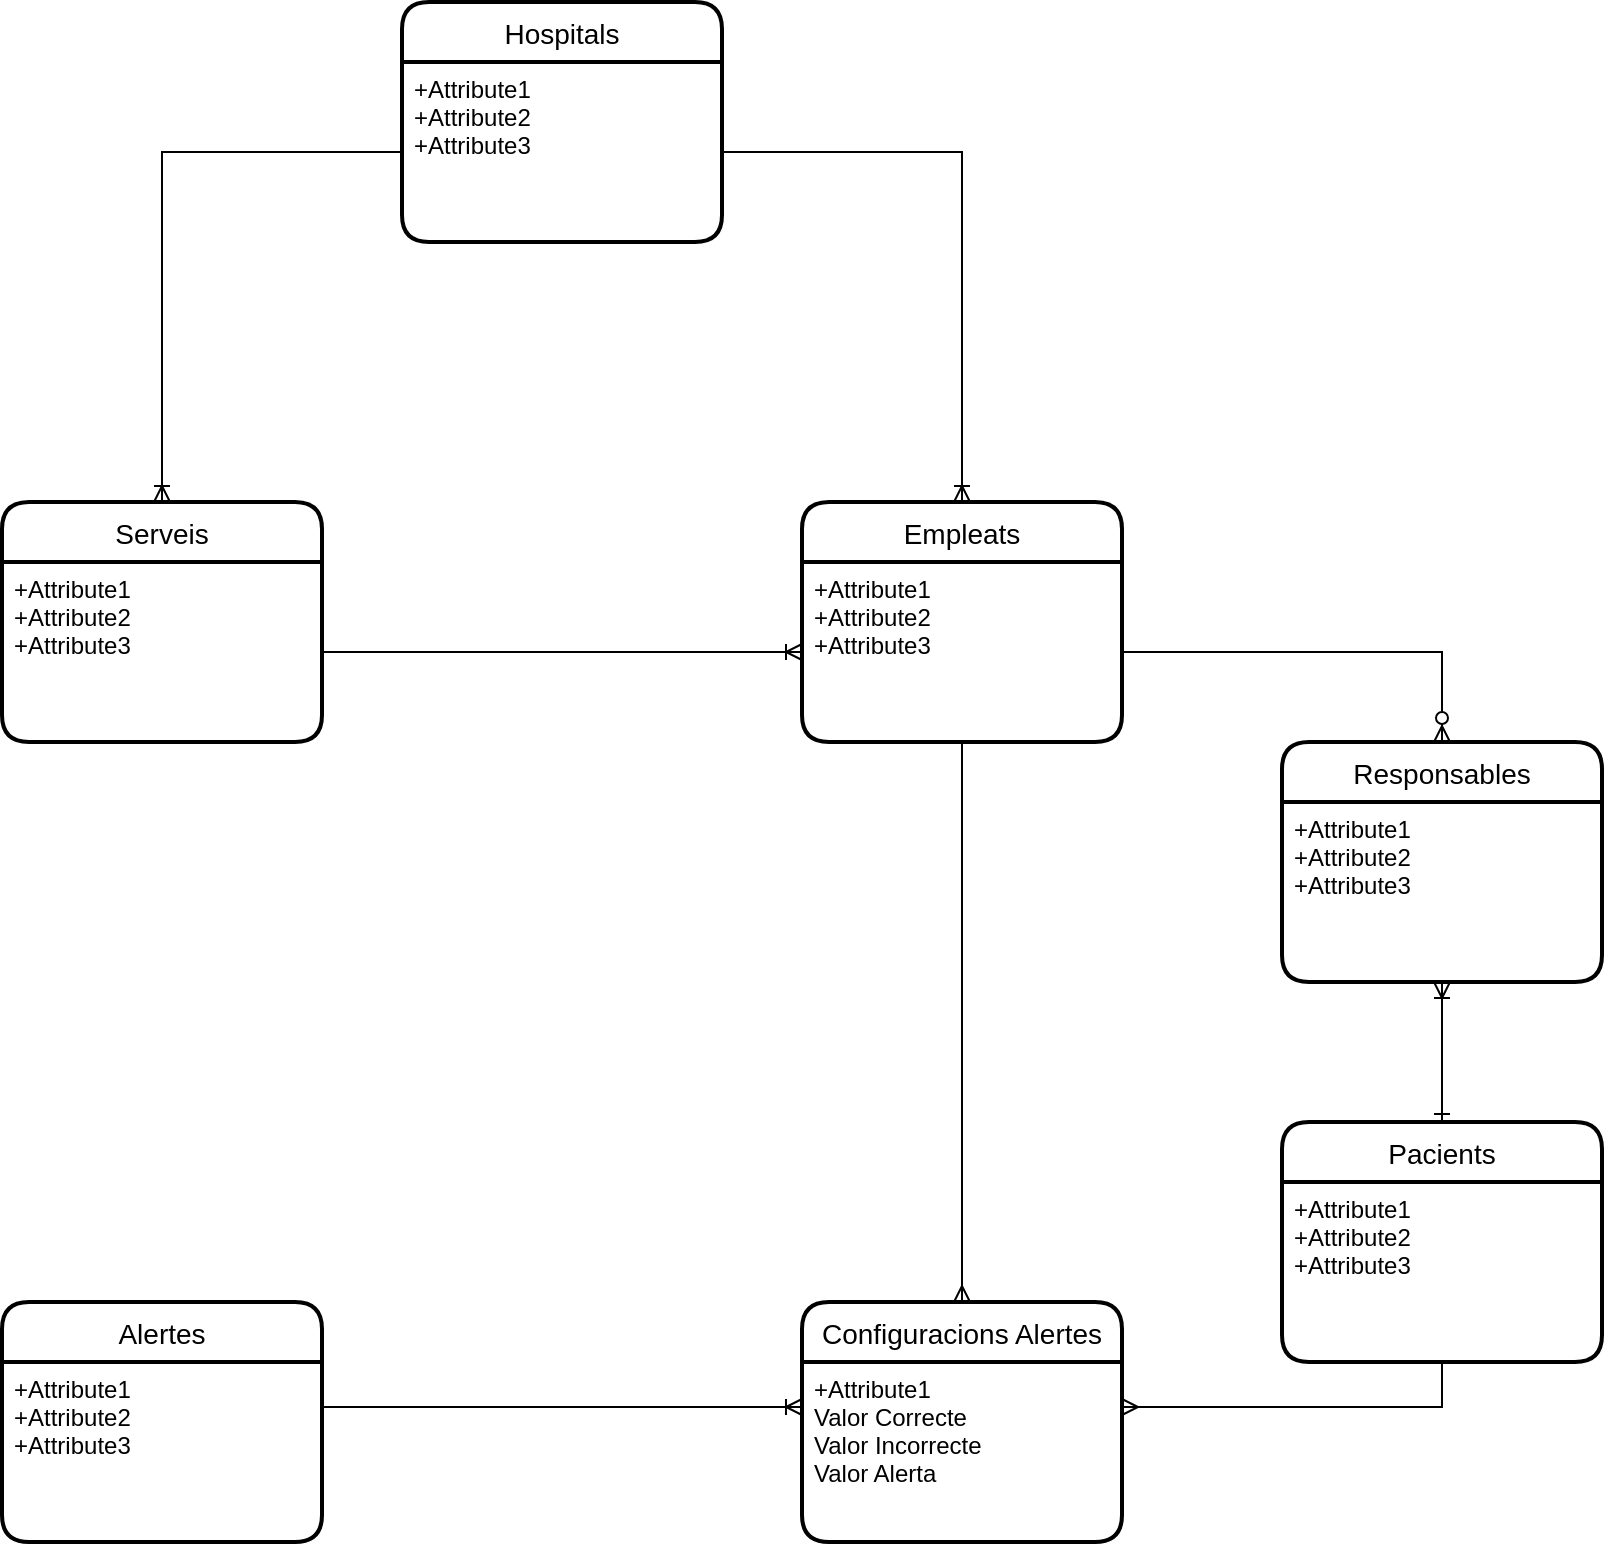 <mxfile version="14.1.8" type="device" pages="5"><diagram id="fZ-d8Vy8Db7M5q7br4om" name="Bases de Dades"><mxGraphModel dx="2062" dy="832" grid="1" gridSize="10" guides="1" tooltips="1" connect="1" arrows="1" fold="1" page="1" pageScale="1" pageWidth="827" pageHeight="1169" math="0" shadow="0"><root><mxCell id="0"/><mxCell id="1" parent="0"/><mxCell id="EeMAaGtfkDYoT__MdfQV-1" value="Hospitals" style="swimlane;childLayout=stackLayout;horizontal=1;startSize=30;horizontalStack=0;rounded=1;fontSize=14;fontStyle=0;strokeWidth=2;resizeParent=0;resizeLast=1;shadow=0;dashed=0;align=center;" parent="1" vertex="1"><mxGeometry x="320" y="70" width="160" height="120" as="geometry"/></mxCell><mxCell id="EeMAaGtfkDYoT__MdfQV-2" value="+Attribute1&#10;+Attribute2&#10;+Attribute3" style="align=left;strokeColor=none;fillColor=none;spacingLeft=4;fontSize=12;verticalAlign=top;resizable=0;rotatable=0;part=1;" parent="EeMAaGtfkDYoT__MdfQV-1" vertex="1"><mxGeometry y="30" width="160" height="90" as="geometry"/></mxCell><mxCell id="9cEg8-zLlCG-EwM2Pzrf-1" value="Empleats" style="swimlane;childLayout=stackLayout;horizontal=1;startSize=30;horizontalStack=0;rounded=1;fontSize=14;fontStyle=0;strokeWidth=2;resizeParent=0;resizeLast=1;shadow=0;dashed=0;align=center;" parent="1" vertex="1"><mxGeometry x="520" y="320" width="160" height="120" as="geometry"/></mxCell><mxCell id="9cEg8-zLlCG-EwM2Pzrf-2" value="+Attribute1&#10;+Attribute2&#10;+Attribute3" style="align=left;strokeColor=none;fillColor=none;spacingLeft=4;fontSize=12;verticalAlign=top;resizable=0;rotatable=0;part=1;" parent="9cEg8-zLlCG-EwM2Pzrf-1" vertex="1"><mxGeometry y="30" width="160" height="90" as="geometry"/></mxCell><mxCell id="9cEg8-zLlCG-EwM2Pzrf-4" value="Serveis" style="swimlane;childLayout=stackLayout;horizontal=1;startSize=30;horizontalStack=0;rounded=1;fontSize=14;fontStyle=0;strokeWidth=2;resizeParent=0;resizeLast=1;shadow=0;dashed=0;align=center;" parent="1" vertex="1"><mxGeometry x="120" y="320" width="160" height="120" as="geometry"/></mxCell><mxCell id="9cEg8-zLlCG-EwM2Pzrf-5" value="+Attribute1&#10;+Attribute2&#10;+Attribute3" style="align=left;strokeColor=none;fillColor=none;spacingLeft=4;fontSize=12;verticalAlign=top;resizable=0;rotatable=0;part=1;" parent="9cEg8-zLlCG-EwM2Pzrf-4" vertex="1"><mxGeometry y="30" width="160" height="90" as="geometry"/></mxCell><mxCell id="9cEg8-zLlCG-EwM2Pzrf-6" style="edgeStyle=orthogonalEdgeStyle;rounded=0;orthogonalLoop=1;jettySize=auto;html=1;endArrow=ERoneToMany;endFill=0;entryX=0.5;entryY=0;entryDx=0;entryDy=0;" parent="1" source="EeMAaGtfkDYoT__MdfQV-2" target="9cEg8-zLlCG-EwM2Pzrf-1" edge="1"><mxGeometry relative="1" as="geometry"><mxPoint x="680" y="270" as="targetPoint"/></mxGeometry></mxCell><mxCell id="9cEg8-zLlCG-EwM2Pzrf-7" style="edgeStyle=orthogonalEdgeStyle;rounded=0;orthogonalLoop=1;jettySize=auto;html=1;exitX=0;exitY=0.5;exitDx=0;exitDy=0;entryX=0.5;entryY=0;entryDx=0;entryDy=0;endArrow=ERoneToMany;endFill=0;" parent="1" source="EeMAaGtfkDYoT__MdfQV-2" target="9cEg8-zLlCG-EwM2Pzrf-4" edge="1"><mxGeometry relative="1" as="geometry"/></mxCell><mxCell id="9cEg8-zLlCG-EwM2Pzrf-8" style="edgeStyle=orthogonalEdgeStyle;rounded=0;orthogonalLoop=1;jettySize=auto;html=1;exitX=1;exitY=0.5;exitDx=0;exitDy=0;entryX=0;entryY=0.5;entryDx=0;entryDy=0;endArrow=ERoneToMany;endFill=0;" parent="1" source="9cEg8-zLlCG-EwM2Pzrf-5" target="9cEg8-zLlCG-EwM2Pzrf-2" edge="1"><mxGeometry relative="1" as="geometry"/></mxCell><mxCell id="9cEg8-zLlCG-EwM2Pzrf-10" value="Alertes" style="swimlane;childLayout=stackLayout;horizontal=1;startSize=30;horizontalStack=0;rounded=1;fontSize=14;fontStyle=0;strokeWidth=2;resizeParent=0;resizeLast=1;shadow=0;dashed=0;align=center;" parent="1" vertex="1"><mxGeometry x="120" y="720" width="160" height="120" as="geometry"/></mxCell><mxCell id="9cEg8-zLlCG-EwM2Pzrf-11" value="+Attribute1&#10;+Attribute2&#10;+Attribute3" style="align=left;strokeColor=none;fillColor=none;spacingLeft=4;fontSize=12;verticalAlign=top;resizable=0;rotatable=0;part=1;" parent="9cEg8-zLlCG-EwM2Pzrf-10" vertex="1"><mxGeometry y="30" width="160" height="90" as="geometry"/></mxCell><mxCell id="9cEg8-zLlCG-EwM2Pzrf-12" value="Pacients" style="swimlane;childLayout=stackLayout;horizontal=1;startSize=30;horizontalStack=0;rounded=1;fontSize=14;fontStyle=0;strokeWidth=2;resizeParent=0;resizeLast=1;shadow=0;dashed=0;align=center;" parent="1" vertex="1"><mxGeometry x="760" y="630" width="160" height="120" as="geometry"/></mxCell><mxCell id="9cEg8-zLlCG-EwM2Pzrf-13" value="+Attribute1&#10;+Attribute2&#10;+Attribute3" style="align=left;strokeColor=none;fillColor=none;spacingLeft=4;fontSize=12;verticalAlign=top;resizable=0;rotatable=0;part=1;" parent="9cEg8-zLlCG-EwM2Pzrf-12" vertex="1"><mxGeometry y="30" width="160" height="90" as="geometry"/></mxCell><mxCell id="9cEg8-zLlCG-EwM2Pzrf-16" value="Configuracions Alertes" style="swimlane;childLayout=stackLayout;horizontal=1;startSize=30;horizontalStack=0;rounded=1;fontSize=14;fontStyle=0;strokeWidth=2;resizeParent=0;resizeLast=1;shadow=0;dashed=0;align=center;" parent="1" vertex="1"><mxGeometry x="520" y="720" width="160" height="120" as="geometry"/></mxCell><mxCell id="9cEg8-zLlCG-EwM2Pzrf-17" value="+Attribute1&#10;Valor Correcte&#10;Valor Incorrecte&#10;Valor Alerta" style="align=left;strokeColor=none;fillColor=none;spacingLeft=4;fontSize=12;verticalAlign=top;resizable=0;rotatable=0;part=1;" parent="9cEg8-zLlCG-EwM2Pzrf-16" vertex="1"><mxGeometry y="30" width="160" height="90" as="geometry"/></mxCell><mxCell id="9cEg8-zLlCG-EwM2Pzrf-18" style="edgeStyle=orthogonalEdgeStyle;rounded=0;orthogonalLoop=1;jettySize=auto;html=1;exitX=0.5;exitY=1;exitDx=0;exitDy=0;entryX=1;entryY=0.25;entryDx=0;entryDy=0;startArrow=none;startFill=0;endArrow=ERmany;endFill=0;" parent="1" source="9cEg8-zLlCG-EwM2Pzrf-13" target="9cEg8-zLlCG-EwM2Pzrf-17" edge="1"><mxGeometry relative="1" as="geometry"><mxPoint x="710" y="772.5" as="sourcePoint"/></mxGeometry></mxCell><mxCell id="9cEg8-zLlCG-EwM2Pzrf-20" style="edgeStyle=orthogonalEdgeStyle;rounded=0;orthogonalLoop=1;jettySize=auto;html=1;exitX=1;exitY=0.25;exitDx=0;exitDy=0;entryX=0;entryY=0.25;entryDx=0;entryDy=0;startArrow=none;startFill=0;endArrow=ERoneToMany;endFill=0;" parent="1" source="9cEg8-zLlCG-EwM2Pzrf-11" target="9cEg8-zLlCG-EwM2Pzrf-17" edge="1"><mxGeometry relative="1" as="geometry"/></mxCell><mxCell id="9cEg8-zLlCG-EwM2Pzrf-21" value="Responsables" style="swimlane;childLayout=stackLayout;horizontal=1;startSize=30;horizontalStack=0;rounded=1;fontSize=14;fontStyle=0;strokeWidth=2;resizeParent=0;resizeLast=1;shadow=0;dashed=0;align=center;" parent="1" vertex="1"><mxGeometry x="760" y="440" width="160" height="120" as="geometry"/></mxCell><mxCell id="9cEg8-zLlCG-EwM2Pzrf-22" value="+Attribute1&#10;+Attribute2&#10;+Attribute3" style="align=left;strokeColor=none;fillColor=none;spacingLeft=4;fontSize=12;verticalAlign=top;resizable=0;rotatable=0;part=1;" parent="9cEg8-zLlCG-EwM2Pzrf-21" vertex="1"><mxGeometry y="30" width="160" height="90" as="geometry"/></mxCell><mxCell id="9cEg8-zLlCG-EwM2Pzrf-27" style="edgeStyle=orthogonalEdgeStyle;rounded=0;orthogonalLoop=1;jettySize=auto;html=1;exitX=1;exitY=0.5;exitDx=0;exitDy=0;startArrow=none;startFill=0;endArrow=ERzeroToMany;endFill=1;entryX=0.5;entryY=0;entryDx=0;entryDy=0;" parent="1" source="9cEg8-zLlCG-EwM2Pzrf-2" target="9cEg8-zLlCG-EwM2Pzrf-21" edge="1"><mxGeometry relative="1" as="geometry"/></mxCell><mxCell id="9cEg8-zLlCG-EwM2Pzrf-28" style="edgeStyle=orthogonalEdgeStyle;rounded=0;orthogonalLoop=1;jettySize=auto;html=1;exitX=0.5;exitY=1;exitDx=0;exitDy=0;entryX=0.5;entryY=0;entryDx=0;entryDy=0;startArrow=ERoneToMany;startFill=0;endArrow=ERone;endFill=0;" parent="1" source="9cEg8-zLlCG-EwM2Pzrf-22" target="9cEg8-zLlCG-EwM2Pzrf-12" edge="1"><mxGeometry relative="1" as="geometry"/></mxCell><mxCell id="9cEg8-zLlCG-EwM2Pzrf-32" style="edgeStyle=orthogonalEdgeStyle;rounded=0;orthogonalLoop=1;jettySize=auto;html=1;exitX=0.5;exitY=0;exitDx=0;exitDy=0;startArrow=ERmany;startFill=0;endArrow=none;endFill=0;jumpStyle=none;entryX=0.5;entryY=1;entryDx=0;entryDy=0;" parent="1" source="9cEg8-zLlCG-EwM2Pzrf-16" target="9cEg8-zLlCG-EwM2Pzrf-2" edge="1"><mxGeometry relative="1" as="geometry"><mxPoint x="560" y="720" as="sourcePoint"/><mxPoint x="620" y="670" as="targetPoint"/></mxGeometry></mxCell></root></mxGraphModel></diagram><diagram id="Tfhw7gPsa5DbDwTIiJKY" name="UML - App"><mxGraphModel dx="2062" dy="832" grid="1" gridSize="10" guides="1" tooltips="1" connect="1" arrows="1" fold="1" page="1" pageScale="1" pageWidth="827" pageHeight="1169" math="0" shadow="0"><root><mxCell id="X7WN6wP_SaLIoeDd5Xid-0"/><mxCell id="X7WN6wP_SaLIoeDd5Xid-1" parent="X7WN6wP_SaLIoeDd5Xid-0"/><mxCell id="i0A_rRq0gZWJlrk3o_RH-0" value="&lt;p style=&quot;margin: 0px ; margin-top: 4px ; text-align: center&quot;&gt;&lt;b&gt;LoginScene&lt;/b&gt;&lt;/p&gt;&lt;hr size=&quot;1&quot;&gt;&lt;p style=&quot;margin: 0px ; margin-left: 4px&quot;&gt;+ field: Type&lt;/p&gt;&lt;hr size=&quot;1&quot;&gt;&lt;p style=&quot;margin: 0px ; margin-left: 4px&quot;&gt;+ method(): Type&lt;/p&gt;" style="verticalAlign=top;align=left;overflow=fill;fontSize=12;fontFamily=Helvetica;html=1;" parent="X7WN6wP_SaLIoeDd5Xid-1" vertex="1"><mxGeometry x="280" y="190" width="160" height="90" as="geometry"/></mxCell><mxCell id="i0A_rRq0gZWJlrk3o_RH-1" value="&lt;p style=&quot;margin: 0px ; margin-top: 4px ; text-align: center&quot;&gt;&lt;b&gt;ContactScene&lt;/b&gt;&lt;/p&gt;&lt;hr size=&quot;1&quot;&gt;&lt;p style=&quot;margin: 0px ; margin-left: 4px&quot;&gt;+ field: Type&lt;/p&gt;&lt;hr size=&quot;1&quot;&gt;&lt;p style=&quot;margin: 0px ; margin-left: 4px&quot;&gt;+ method(): Type&lt;/p&gt;" style="verticalAlign=top;align=left;overflow=fill;fontSize=12;fontFamily=Helvetica;html=1;" parent="X7WN6wP_SaLIoeDd5Xid-1" vertex="1"><mxGeometry x="520" y="360" width="160" height="90" as="geometry"/></mxCell><mxCell id="i0A_rRq0gZWJlrk3o_RH-2" value="&lt;p style=&quot;margin: 0px ; margin-top: 4px ; text-align: center&quot;&gt;&lt;b&gt;ListScene&lt;/b&gt;&lt;/p&gt;&lt;hr size=&quot;1&quot;&gt;&lt;p style=&quot;margin: 0px ; margin-left: 4px&quot;&gt;+ field: Type&lt;/p&gt;&lt;hr size=&quot;1&quot;&gt;&lt;p style=&quot;margin: 0px ; margin-left: 4px&quot;&gt;+ method(): Type&lt;/p&gt;" style="verticalAlign=top;align=left;overflow=fill;fontSize=12;fontFamily=Helvetica;html=1;" parent="X7WN6wP_SaLIoeDd5Xid-1" vertex="1"><mxGeometry x="520" y="190" width="160" height="90" as="geometry"/></mxCell><mxCell id="i0A_rRq0gZWJlrk3o_RH-3" value="&lt;p style=&quot;margin: 0px ; margin-top: 4px ; text-align: center&quot;&gt;&lt;b&gt;UserScene&lt;/b&gt;&lt;/p&gt;&lt;hr size=&quot;1&quot;&gt;&lt;p style=&quot;margin: 0px ; margin-left: 4px&quot;&gt;+ field: Type&lt;/p&gt;&lt;hr size=&quot;1&quot;&gt;&lt;p style=&quot;margin: 0px ; margin-left: 4px&quot;&gt;+ method(): Type&lt;/p&gt;" style="verticalAlign=top;align=left;overflow=fill;fontSize=12;fontFamily=Helvetica;html=1;" parent="X7WN6wP_SaLIoeDd5Xid-1" vertex="1"><mxGeometry x="280" y="360" width="160" height="90" as="geometry"/></mxCell><mxCell id="i0A_rRq0gZWJlrk3o_RH-4" value="&lt;p style=&quot;margin: 0px ; margin-top: 4px ; text-align: center&quot;&gt;&lt;b&gt;NotificationManager&lt;/b&gt;&lt;/p&gt;&lt;hr size=&quot;1&quot;&gt;&lt;p style=&quot;margin: 0px ; margin-left: 4px&quot;&gt;+ field: Type&lt;/p&gt;&lt;hr size=&quot;1&quot;&gt;&lt;p style=&quot;margin: 0px ; margin-left: 4px&quot;&gt;+ method(): Type&lt;/p&gt;" style="verticalAlign=top;align=left;overflow=fill;fontSize=12;fontFamily=Helvetica;html=1;" parent="X7WN6wP_SaLIoeDd5Xid-1" vertex="1"><mxGeometry x="80" y="40" width="160" height="90" as="geometry"/></mxCell></root></mxGraphModel></diagram><diagram id="_lNrkHb3xhl2Kb60H31J" name="UML - Servidor"><mxGraphModel dx="2062" dy="832" grid="1" gridSize="10" guides="1" tooltips="1" connect="1" arrows="1" fold="1" page="1" pageScale="1" pageWidth="827" pageHeight="1169" math="0" shadow="0"><root><mxCell id="rWiYUBRxxkA9RHrmnY6F-0"/><mxCell id="rWiYUBRxxkA9RHrmnY6F-1" parent="rWiYUBRxxkA9RHrmnY6F-0"/></root></mxGraphModel></diagram><diagram id="g5gDJpzNB3wvLBsG07r2" name="BPMN"><mxGraphModel dx="1422" dy="574" grid="1" gridSize="10" guides="1" tooltips="1" connect="1" arrows="1" fold="1" page="1" pageScale="1" pageWidth="827" pageHeight="1169" math="0" shadow="0"><root><mxCell id="StKnZt9-BqW8cePcPNTo-0"/><mxCell id="StKnZt9-BqW8cePcPNTo-1" parent="StKnZt9-BqW8cePcPNTo-0"/><mxCell id="ay0hJZJcUZ76BzHe2ddH-8" value="" style="group" parent="StKnZt9-BqW8cePcPNTo-1" vertex="1" connectable="0"><mxGeometry x="144" y="10" width="540" height="1120" as="geometry"/></mxCell><mxCell id="nbvXLESTSc1qgavaOzRh-19" value="SISTEMA DE NOTIFICACIONS" style="rounded=1;arcSize=10;dashed=1;strokeColor=#000000;fillColor=none;gradientColor=none;dashPattern=8 3 1 3;strokeWidth=2;verticalAlign=top;fontStyle=1;labelBackgroundColor=#ffffff;" parent="ay0hJZJcUZ76BzHe2ddH-8" vertex="1"><mxGeometry x="66" y="530" width="470" height="450" as="geometry"/></mxCell><mxCell id="ay0hJZJcUZ76BzHe2ddH-1" value="" style="group;strokeColor=#000000;strokeWidth=2;" parent="ay0hJZJcUZ76BzHe2ddH-8" vertex="1" connectable="0"><mxGeometry width="540" height="1120" as="geometry"/></mxCell><mxCell id="8VJO_8gE9XCv-StioUt1-0" value="Automàtic" style="swimlane;html=1;childLayout=stackLayout;resizeParent=1;resizeParentMax=0;startSize=20;" parent="ay0hJZJcUZ76BzHe2ddH-1" vertex="1"><mxGeometry width="540" height="1120" as="geometry"/></mxCell><mxCell id="8VJO_8gE9XCv-StioUt1-1" value="Aplicació" style="swimlane;html=1;startSize=20;strokeWidth=2;" parent="8VJO_8gE9XCv-StioUt1-0" vertex="1"><mxGeometry y="20" width="300" height="1100" as="geometry"><mxRectangle y="20" width="30" height="1040" as="alternateBounds"/></mxGeometry></mxCell><mxCell id="8VJO_8gE9XCv-StioUt1-2" style="edgeStyle=orthogonalEdgeStyle;rounded=0;orthogonalLoop=1;jettySize=auto;html=1;exitX=0.5;exitY=1;exitDx=0;exitDy=0;" parent="8VJO_8gE9XCv-StioUt1-1" source="8VJO_8gE9XCv-StioUt1-3" target="8VJO_8gE9XCv-StioUt1-4" edge="1"><mxGeometry relative="1" as="geometry"/></mxCell><mxCell id="8VJO_8gE9XCv-StioUt1-3" value="" style="shape=mxgraph.bpmn.shape;html=1;verticalLabelPosition=bottom;labelBackgroundColor=#ffffff;verticalAlign=top;align=center;perimeter=ellipsePerimeter;outlineConnect=0;outline=standard;symbol=general;" parent="8VJO_8gE9XCv-StioUt1-1" vertex="1"><mxGeometry x="127.41" y="30" width="50" height="50" as="geometry"/></mxCell><mxCell id="8VJO_8gE9XCv-StioUt1-4" value="L'usuari s'autentifica" style="html=1;whiteSpace=wrap;rounded=1;dropTarget=0;" parent="8VJO_8gE9XCv-StioUt1-1" vertex="1"><mxGeometry x="107.41" y="110" width="90" height="50" as="geometry"/></mxCell><mxCell id="8VJO_8gE9XCv-StioUt1-5" value="" style="html=1;shape=mxgraph.bpmn.user_task;outlineConnect=0;" parent="8VJO_8gE9XCv-StioUt1-4" vertex="1"><mxGeometry width="14" height="14" relative="1" as="geometry"><mxPoint x="7" y="7" as="offset"/></mxGeometry></mxCell><mxCell id="8VJO_8gE9XCv-StioUt1-6" style="edgeStyle=orthogonalEdgeStyle;rounded=0;orthogonalLoop=1;jettySize=auto;html=1;" parent="8VJO_8gE9XCv-StioUt1-1" source="8VJO_8gE9XCv-StioUt1-7" target="8VJO_8gE9XCv-StioUt1-4" edge="1"><mxGeometry relative="1" as="geometry"/></mxCell><mxCell id="8VJO_8gE9XCv-StioUt1-7" value="NO &lt;br&gt;REGISTRAT" style="text;html=1;align=center;verticalAlign=middle;resizable=0;points=[];autosize=1;" parent="8VJO_8gE9XCv-StioUt1-1" vertex="1"><mxGeometry x="112.41" y="230" width="80" height="30" as="geometry"/></mxCell><mxCell id="nbvXLESTSc1qgavaOzRh-7" style="edgeStyle=orthogonalEdgeStyle;rounded=0;orthogonalLoop=1;jettySize=auto;html=1;exitX=0.5;exitY=1;exitDx=0;exitDy=0;entryX=0.5;entryY=0;entryDx=0;entryDy=0;" parent="8VJO_8gE9XCv-StioUt1-1" source="nbvXLESTSc1qgavaOzRh-5" target="nbvXLESTSc1qgavaOzRh-6" edge="1"><mxGeometry relative="1" as="geometry"/></mxCell><mxCell id="nbvXLESTSc1qgavaOzRh-16" style="edgeStyle=orthogonalEdgeStyle;rounded=0;orthogonalLoop=1;jettySize=auto;html=1;exitX=0;exitY=0.5;exitDx=0;exitDy=0;entryX=0;entryY=0.5;entryDx=0;entryDy=0;" parent="8VJO_8gE9XCv-StioUt1-1" source="nbvXLESTSc1qgavaOzRh-9" target="km6MJp79C-WdSHlCzbFr-4" edge="1"><mxGeometry relative="1" as="geometry"/></mxCell><mxCell id="nbvXLESTSc1qgavaOzRh-17" value="&lt;font style=&quot;font-size: 12px&quot;&gt;NO&lt;/font&gt;" style="edgeLabel;html=1;align=center;verticalAlign=middle;resizable=0;points=[];" parent="nbvXLESTSc1qgavaOzRh-16" vertex="1" connectable="0"><mxGeometry x="-0.945" y="-1" relative="1" as="geometry"><mxPoint x="-24.83" y="1" as="offset"/></mxGeometry></mxCell><mxCell id="nbvXLESTSc1qgavaOzRh-8" style="edgeStyle=orthogonalEdgeStyle;rounded=0;orthogonalLoop=1;jettySize=auto;html=1;exitX=0.5;exitY=1;exitDx=0;exitDy=0;entryX=0.5;entryY=0;entryDx=0;entryDy=0;" parent="8VJO_8gE9XCv-StioUt1-1" source="nbvXLESTSc1qgavaOzRh-6" target="nbvXLESTSc1qgavaOzRh-9" edge="1"><mxGeometry relative="1" as="geometry"><mxPoint x="151.077" y="820" as="targetPoint"/></mxGeometry></mxCell><mxCell id="nbvXLESTSc1qgavaOzRh-12" value="&lt;font style=&quot;font-size: 12px&quot;&gt;NECESSITA ENVIAR &lt;br&gt;UNA NOTIFICACIÓ?&lt;/font&gt;" style="edgeLabel;html=1;align=center;verticalAlign=middle;resizable=0;points=[];" parent="nbvXLESTSc1qgavaOzRh-8" vertex="1" connectable="0"><mxGeometry x="0.276" relative="1" as="geometry"><mxPoint y="-10" as="offset"/></mxGeometry></mxCell><mxCell id="nbvXLESTSc1qgavaOzRh-18" style="edgeStyle=orthogonalEdgeStyle;rounded=0;orthogonalLoop=1;jettySize=auto;html=1;exitX=0;exitY=0.5;exitDx=0;exitDy=0;entryX=0;entryY=0.25;entryDx=0;entryDy=0;" parent="8VJO_8gE9XCv-StioUt1-1" source="nbvXLESTSc1qgavaOzRh-15" target="km6MJp79C-WdSHlCzbFr-4" edge="1"><mxGeometry relative="1" as="geometry"><mxPoint x="5" y="870" as="targetPoint"/><Array as="points"><mxPoint x="76" y="920"/><mxPoint x="76" y="535"/></Array></mxGeometry></mxCell><mxCell id="nbvXLESTSc1qgavaOzRh-13" style="edgeStyle=orthogonalEdgeStyle;rounded=0;orthogonalLoop=1;jettySize=auto;html=1;exitX=0.5;exitY=1;exitDx=0;exitDy=0;entryX=0.5;entryY=0;entryDx=0;entryDy=0;" parent="8VJO_8gE9XCv-StioUt1-1" source="nbvXLESTSc1qgavaOzRh-9" target="nbvXLESTSc1qgavaOzRh-15" edge="1"><mxGeometry relative="1" as="geometry"><mxPoint x="137.41" y="920" as="targetPoint"/></mxGeometry></mxCell><mxCell id="nbvXLESTSc1qgavaOzRh-14" value="&lt;font style=&quot;font-size: 12px&quot;&gt;SI&lt;/font&gt;" style="edgeLabel;html=1;align=center;verticalAlign=middle;resizable=0;points=[];" parent="nbvXLESTSc1qgavaOzRh-13" vertex="1" connectable="0"><mxGeometry x="-0.304" relative="1" as="geometry"><mxPoint as="offset"/></mxGeometry></mxCell><mxCell id="nbvXLESTSc1qgavaOzRh-20" value="Demana el llistat d'alertes" style="html=1;whiteSpace=wrap;rounded=1;dropTarget=0;labelBackgroundColor=#ffffff;" parent="8VJO_8gE9XCv-StioUt1-1" vertex="1"><mxGeometry x="103.66" y="310" width="97.5" height="70" as="geometry"/></mxCell><mxCell id="nbvXLESTSc1qgavaOzRh-26" style="edgeStyle=orthogonalEdgeStyle;rounded=0;orthogonalLoop=1;jettySize=auto;html=1;exitX=0;exitY=0.5;exitDx=0;exitDy=0;entryX=1;entryY=0.5;entryDx=0;entryDy=0;" parent="8VJO_8gE9XCv-StioUt1-1" source="nbvXLESTSc1qgavaOzRh-24" target="nbvXLESTSc1qgavaOzRh-25" edge="1"><mxGeometry relative="1" as="geometry"><mxPoint x="207.41" y="435" as="sourcePoint"/></mxGeometry></mxCell><mxCell id="ay0hJZJcUZ76BzHe2ddH-5" value="&lt;font color=&quot;#000000&quot; style=&quot;font-size: 12px&quot;&gt;L'HA &lt;br&gt;REBUT?&lt;/font&gt;" style="edgeLabel;html=1;align=center;verticalAlign=middle;resizable=0;points=[];fontSize=15;fontColor=#FFFFFF;" parent="nbvXLESTSc1qgavaOzRh-26" vertex="1" connectable="0"><mxGeometry x="-0.244" relative="1" as="geometry"><mxPoint as="offset"/></mxGeometry></mxCell><mxCell id="nbvXLESTSc1qgavaOzRh-24" value="" style="shape=mxgraph.bpmn.shape;html=1;verticalLabelPosition=bottom;labelBackgroundColor=#ffffff;verticalAlign=top;align=center;perimeter=ellipsePerimeter;outlineConnect=0;outline=end;symbol=message;" parent="8VJO_8gE9XCv-StioUt1-1" vertex="1"><mxGeometry x="270" y="430" width="30" height="30" as="geometry"/></mxCell><mxCell id="nbvXLESTSc1qgavaOzRh-27" style="edgeStyle=orthogonalEdgeStyle;rounded=0;orthogonalLoop=1;jettySize=auto;html=1;exitX=0.5;exitY=1;exitDx=0;exitDy=0;entryX=0.5;entryY=0;entryDx=0;entryDy=0;" parent="8VJO_8gE9XCv-StioUt1-1" source="nbvXLESTSc1qgavaOzRh-25" target="km6MJp79C-WdSHlCzbFr-4" edge="1"><mxGeometry relative="1" as="geometry"/></mxCell><mxCell id="ay0hJZJcUZ76BzHe2ddH-7" value="&lt;font style=&quot;font-size: 12px&quot; color=&quot;#000000&quot;&gt;SI&lt;/font&gt;" style="edgeLabel;html=1;align=center;verticalAlign=middle;resizable=0;points=[];fontSize=15;fontColor=#FFFFFF;" parent="nbvXLESTSc1qgavaOzRh-27" vertex="1" connectable="0"><mxGeometry x="-0.644" relative="1" as="geometry"><mxPoint y="11.11" as="offset"/></mxGeometry></mxCell><mxCell id="nbvXLESTSc1qgavaOzRh-25" value="" style="shape=mxgraph.bpmn.shape;html=1;verticalLabelPosition=bottom;labelBackgroundColor=#ffffff;verticalAlign=top;align=center;perimeter=rhombusPerimeter;background=gateway;outlineConnect=0;outline=none;symbol=exclusiveGw;" parent="8VJO_8gE9XCv-StioUt1-1" vertex="1"><mxGeometry x="127.41" y="420" width="50" height="50" as="geometry"/></mxCell><mxCell id="nbvXLESTSc1qgavaOzRh-28" style="edgeStyle=orthogonalEdgeStyle;rounded=0;orthogonalLoop=1;jettySize=auto;html=1;exitX=0;exitY=0.5;exitDx=0;exitDy=0;entryX=0;entryY=0.5;entryDx=0;entryDy=0;" parent="8VJO_8gE9XCv-StioUt1-1" source="nbvXLESTSc1qgavaOzRh-25" target="nbvXLESTSc1qgavaOzRh-20" edge="1"><mxGeometry relative="1" as="geometry"><mxPoint x="125.0" y="1064.966" as="targetPoint"/><Array as="points"><mxPoint x="46" y="445"/><mxPoint x="46" y="345"/></Array></mxGeometry></mxCell><mxCell id="ay0hJZJcUZ76BzHe2ddH-6" value="&lt;font style=&quot;font-size: 12px&quot; color=&quot;#000000&quot;&gt;NO&lt;/font&gt;" style="edgeLabel;html=1;align=center;verticalAlign=middle;resizable=0;points=[];fontSize=15;fontColor=#FFFFFF;" parent="nbvXLESTSc1qgavaOzRh-28" vertex="1" connectable="0"><mxGeometry x="-0.93" relative="1" as="geometry"><mxPoint x="-54.41" as="offset"/></mxGeometry></mxCell><mxCell id="km6MJp79C-WdSHlCzbFr-4" value="Demana les dades a IRIS" style="html=1;whiteSpace=wrap;rounded=1;dropTarget=0;" parent="8VJO_8gE9XCv-StioUt1-1" vertex="1"><mxGeometry x="107.41" y="520" width="90" height="60" as="geometry"/></mxCell><mxCell id="nbvXLESTSc1qgavaOzRh-5" value="" style="shape=mxgraph.bpmn.shape;html=1;verticalLabelPosition=bottom;labelBackgroundColor=#ffffff;verticalAlign=top;align=center;perimeter=ellipsePerimeter;outlineConnect=0;outline=end;symbol=message;" parent="8VJO_8gE9XCv-StioUt1-1" vertex="1"><mxGeometry x="137.41" y="640" width="30" height="30" as="geometry"/></mxCell><mxCell id="nbvXLESTSc1qgavaOzRh-6" value="Processa les dades" style="html=1;whiteSpace=wrap;rounded=1;dropTarget=0;" parent="8VJO_8gE9XCv-StioUt1-1" vertex="1"><mxGeometry x="107.41" y="695" width="90" height="60" as="geometry"/></mxCell><mxCell id="nbvXLESTSc1qgavaOzRh-9" value="" style="shape=mxgraph.bpmn.shape;html=1;verticalLabelPosition=bottom;labelBackgroundColor=#ffffff;verticalAlign=top;align=center;perimeter=rhombusPerimeter;background=gateway;outlineConnect=0;outline=none;symbol=exclusiveGw;" parent="8VJO_8gE9XCv-StioUt1-1" vertex="1"><mxGeometry x="127.41" y="810" width="50" height="50" as="geometry"/></mxCell><mxCell id="nbvXLESTSc1qgavaOzRh-15" value="Envia la notificació" style="html=1;whiteSpace=wrap;rounded=1;dropTarget=0;" parent="8VJO_8gE9XCv-StioUt1-1" vertex="1"><mxGeometry x="107.41" y="890" width="90" height="60" as="geometry"/></mxCell><mxCell id="8VJO_8gE9XCv-StioUt1-8" value="Servidor" style="swimlane;html=1;startSize=20;strokeWidth=2;" parent="8VJO_8gE9XCv-StioUt1-0" vertex="1"><mxGeometry x="300" y="20" width="120" height="1100" as="geometry"/></mxCell><mxCell id="8VJO_8gE9XCv-StioUt1-9" value="" style="shape=mxgraph.bpmn.shape;html=1;verticalLabelPosition=bottom;labelBackgroundColor=#ffffff;verticalAlign=top;align=center;perimeter=rhombusPerimeter;background=gateway;outlineConnect=0;outline=none;symbol=exclusiveGw;" parent="8VJO_8gE9XCv-StioUt1-8" vertex="1"><mxGeometry x="40" y="220" width="50" height="50" as="geometry"/></mxCell><mxCell id="km6MJp79C-WdSHlCzbFr-3" style="edgeStyle=orthogonalEdgeStyle;rounded=0;orthogonalLoop=1;jettySize=auto;html=1;exitX=0.5;exitY=1;exitDx=0;exitDy=0;" parent="8VJO_8gE9XCv-StioUt1-8" source="km6MJp79C-WdSHlCzbFr-0" target="8VJO_8gE9XCv-StioUt1-9" edge="1"><mxGeometry relative="1" as="geometry"/></mxCell><mxCell id="km6MJp79C-WdSHlCzbFr-0" value="&lt;font style=&quot;font-size: 12px&quot;&gt;BBDD&lt;/font&gt;" style="shape=datastore;whiteSpace=wrap;html=1;" parent="8VJO_8gE9XCv-StioUt1-8" vertex="1"><mxGeometry x="35" y="105" width="60" height="60" as="geometry"/></mxCell><mxCell id="JcQ7pZB0WLef4YfZtb1T-1" style="edgeStyle=orthogonalEdgeStyle;rounded=0;orthogonalLoop=1;jettySize=auto;html=1;exitX=1;exitY=0.5;exitDx=0;exitDy=0;entryX=0.5;entryY=0;entryDx=0;entryDy=0;startArrow=none;startFill=0;endArrow=classicThin;endFill=1;" parent="8VJO_8gE9XCv-StioUt1-8" source="nbvXLESTSc1qgavaOzRh-23" edge="1"><mxGeometry relative="1" as="geometry"><mxPoint x="65" y="360" as="targetPoint"/></mxGeometry></mxCell><mxCell id="nbvXLESTSc1qgavaOzRh-23" value="" style="shape=mxgraph.bpmn.shape;html=1;verticalLabelPosition=bottom;labelBackgroundColor=#ffffff;verticalAlign=top;align=center;perimeter=ellipsePerimeter;outlineConnect=0;outline=standard;symbol=message;" parent="8VJO_8gE9XCv-StioUt1-8" vertex="1"><mxGeometry x="6" y="332.5" width="24" height="25" as="geometry"/></mxCell><mxCell id="YlKZck0uXqrWcLTPBSxS-0" value="&lt;font style=&quot;font-size: 12px&quot;&gt;BBDD&lt;/font&gt;" style="shape=datastore;whiteSpace=wrap;html=1;" vertex="1" parent="8VJO_8gE9XCv-StioUt1-8"><mxGeometry x="35" y="360" width="60" height="60" as="geometry"/></mxCell><mxCell id="nbvXLESTSc1qgavaOzRh-1" style="edgeStyle=orthogonalEdgeStyle;rounded=0;orthogonalLoop=1;jettySize=auto;html=1;exitX=1;exitY=0.5;exitDx=0;exitDy=0;entryX=0;entryY=0.5;entryDx=0;entryDy=0;" parent="8VJO_8gE9XCv-StioUt1-0" source="km6MJp79C-WdSHlCzbFr-4" target="nbvXLESTSc1qgavaOzRh-0" edge="1"><mxGeometry relative="1" as="geometry"/></mxCell><mxCell id="nbvXLESTSc1qgavaOzRh-4" style="edgeStyle=orthogonalEdgeStyle;rounded=0;orthogonalLoop=1;jettySize=auto;html=1;exitX=0.5;exitY=1;exitDx=0;exitDy=0;entryX=1;entryY=0.5;entryDx=0;entryDy=0;" parent="8VJO_8gE9XCv-StioUt1-0" source="nbvXLESTSc1qgavaOzRh-2" target="nbvXLESTSc1qgavaOzRh-5" edge="1"><mxGeometry relative="1" as="geometry"><mxPoint x="105" y="690" as="targetPoint"/></mxGeometry></mxCell><mxCell id="8VJO_8gE9XCv-StioUt1-10" value="IRIS" style="swimlane;html=1;startSize=20;strokeWidth=2;" parent="8VJO_8gE9XCv-StioUt1-0" vertex="1"><mxGeometry x="420" y="20" width="120" height="1100" as="geometry"/></mxCell><mxCell id="nbvXLESTSc1qgavaOzRh-3" style="edgeStyle=orthogonalEdgeStyle;rounded=0;orthogonalLoop=1;jettySize=auto;html=1;exitX=1;exitY=0.5;exitDx=0;exitDy=0;entryX=0.5;entryY=0;entryDx=0;entryDy=0;" parent="8VJO_8gE9XCv-StioUt1-10" source="nbvXLESTSc1qgavaOzRh-0" target="nbvXLESTSc1qgavaOzRh-2" edge="1"><mxGeometry relative="1" as="geometry"/></mxCell><mxCell id="nbvXLESTSc1qgavaOzRh-0" value="" style="shape=mxgraph.bpmn.shape;html=1;verticalLabelPosition=bottom;labelBackgroundColor=#ffffff;verticalAlign=top;align=center;perimeter=ellipsePerimeter;outlineConnect=0;outline=standard;symbol=message;" parent="8VJO_8gE9XCv-StioUt1-10" vertex="1"><mxGeometry x="5" y="537.5" width="24" height="25" as="geometry"/></mxCell><mxCell id="nbvXLESTSc1qgavaOzRh-2" value="Envia les dades a l'aplicació" style="html=1;whiteSpace=wrap;rounded=1;dropTarget=0;" parent="8VJO_8gE9XCv-StioUt1-10" vertex="1"><mxGeometry x="14" y="570" width="90" height="60" as="geometry"/></mxCell><mxCell id="8VJO_8gE9XCv-StioUt1-11" style="edgeStyle=orthogonalEdgeStyle;rounded=0;orthogonalLoop=1;jettySize=auto;html=1;exitX=0;exitY=0.5;exitDx=0;exitDy=0;endArrow=none;endFill=0;" parent="8VJO_8gE9XCv-StioUt1-0" source="8VJO_8gE9XCv-StioUt1-9" target="8VJO_8gE9XCv-StioUt1-7" edge="1"><mxGeometry relative="1" as="geometry"/></mxCell><mxCell id="8VJO_8gE9XCv-StioUt1-12" style="edgeStyle=orthogonalEdgeStyle;rounded=0;orthogonalLoop=1;jettySize=auto;html=1;exitX=1;exitY=0.5;exitDx=0;exitDy=0;" parent="8VJO_8gE9XCv-StioUt1-0" source="8VJO_8gE9XCv-StioUt1-4" target="km6MJp79C-WdSHlCzbFr-0" edge="1"><mxGeometry relative="1" as="geometry"><mxPoint x="156" y="155" as="targetPoint"/></mxGeometry></mxCell><mxCell id="km6MJp79C-WdSHlCzbFr-1" style="edgeStyle=orthogonalEdgeStyle;rounded=0;orthogonalLoop=1;jettySize=auto;html=1;exitX=0.5;exitY=1;exitDx=0;exitDy=0;entryX=0.5;entryY=0;entryDx=0;entryDy=0;" parent="8VJO_8gE9XCv-StioUt1-0" source="8VJO_8gE9XCv-StioUt1-9" target="nbvXLESTSc1qgavaOzRh-20" edge="1"><mxGeometry relative="1" as="geometry"><mxPoint x="105" y="330" as="targetPoint"/></mxGeometry></mxCell><mxCell id="km6MJp79C-WdSHlCzbFr-2" value="&lt;font style=&quot;font-size: 12px&quot;&gt;CORRECTE&lt;/font&gt;" style="edgeLabel;html=1;align=center;verticalAlign=middle;resizable=0;points=[];" parent="km6MJp79C-WdSHlCzbFr-1" vertex="1" connectable="0"><mxGeometry x="0.315" y="2" relative="1" as="geometry"><mxPoint x="29.1" y="-2.03" as="offset"/></mxGeometry></mxCell><mxCell id="nbvXLESTSc1qgavaOzRh-22" style="edgeStyle=orthogonalEdgeStyle;rounded=0;orthogonalLoop=1;jettySize=auto;html=1;exitX=1;exitY=0.5;exitDx=0;exitDy=0;" parent="8VJO_8gE9XCv-StioUt1-0" source="nbvXLESTSc1qgavaOzRh-20" target="nbvXLESTSc1qgavaOzRh-23" edge="1"><mxGeometry relative="1" as="geometry"><mxPoint x="216" y="365.333" as="targetPoint"/></mxGeometry></mxCell><mxCell id="ay0hJZJcUZ76BzHe2ddH-0" style="edgeStyle=orthogonalEdgeStyle;rounded=0;orthogonalLoop=1;jettySize=auto;html=1;entryX=1;entryY=0.5;entryDx=0;entryDy=0;fontSize=15;fontColor=#FFFFFF;exitX=0.5;exitY=1;exitDx=0;exitDy=0;" parent="8VJO_8gE9XCv-StioUt1-0" source="YlKZck0uXqrWcLTPBSxS-0" target="nbvXLESTSc1qgavaOzRh-24" edge="1"><mxGeometry relative="1" as="geometry"><mxPoint x="376" y="465" as="sourcePoint"/></mxGeometry></mxCell></root></mxGraphModel></diagram><diagram id="eh-i0ALRKBQdHq9J5OEO" name="UI - App"><mxGraphModel dx="2062" dy="832" grid="1" gridSize="10" guides="1" tooltips="1" connect="1" arrows="1" fold="1" page="1" pageScale="1" pageWidth="827" pageHeight="1169" math="0" shadow="0"><root><mxCell id="FGR4Ohq0lKhLDX7Wa5MF-0"/><mxCell id="FGR4Ohq0lKhLDX7Wa5MF-1" parent="FGR4Ohq0lKhLDX7Wa5MF-0"/><mxCell id="FGR4Ohq0lKhLDX7Wa5MF-128" value="" style="dashed=0;shape=rect;fillColor=#ffffff;strokeColor=none;" parent="FGR4Ohq0lKhLDX7Wa5MF-1" vertex="1"><mxGeometry y="40" width="366" height="642" as="geometry"/></mxCell><mxCell id="FGR4Ohq0lKhLDX7Wa5MF-129" value="12:30" style="dashed=0;shape=rect;align=right;strokeColor=none;fontColor=#FFFFFF;spacingRight=4;spacingTop=1;fontStyle=0;fontSize=13;resizeWidth=1;fillColor=#1fa7b5;" parent="FGR4Ohq0lKhLDX7Wa5MF-128" vertex="1"><mxGeometry width="360" height="24" relative="1" as="geometry"/></mxCell><mxCell id="FGR4Ohq0lKhLDX7Wa5MF-130" value="" style="dashed=0;shape=mxgraph.gmdl.top_bar;strokeColor=none;" parent="FGR4Ohq0lKhLDX7Wa5MF-129" vertex="1"><mxGeometry x="1" y="0.5" width="46" height="14" relative="1" as="geometry"><mxPoint x="-92" y="-7" as="offset"/></mxGeometry></mxCell><mxCell id="FGR4Ohq0lKhLDX7Wa5MF-131" value="LOGIN" style="dashed=0;shape=rect;strokeColor=none;resizeWidth=1;fontSize=22;spacingTop=-3;verticalAlign=middle;spacingLeft=72;align=left;fillColor=#00f8ff;fontColor=#FFFFFF;fontStyle=1" parent="FGR4Ohq0lKhLDX7Wa5MF-128" vertex="1"><mxGeometry width="360" height="57" relative="1" as="geometry"><mxPoint y="24" as="offset"/></mxGeometry></mxCell><mxCell id="FGR4Ohq0lKhLDX7Wa5MF-132" value="" style="dashed=0;shape=mxgraph.gmdl.preferences;strokeColor=none;fillColor=#1FA7B5;" parent="FGR4Ohq0lKhLDX7Wa5MF-131" vertex="1"><mxGeometry y="0.5" width="24" height="16" relative="1" as="geometry"><mxPoint x="16" y="-8" as="offset"/></mxGeometry></mxCell><mxCell id="FGR4Ohq0lKhLDX7Wa5MF-133" value="" style="dashed=0;shape=mxgraph.gmdl.search;fillColor=none;strokeWidth=2;strokeColor=#1FA7B5;" parent="FGR4Ohq0lKhLDX7Wa5MF-131" vertex="1"><mxGeometry x="1" y="0.5" width="16" height="16" relative="1" as="geometry"><mxPoint x="-30" y="-8" as="offset"/></mxGeometry></mxCell><mxCell id="FGR4Ohq0lKhLDX7Wa5MF-148" value="" style="dashed=0;shape=rect;strokeColor=none;fillColor=#000000;resizeWidth=1;" parent="FGR4Ohq0lKhLDX7Wa5MF-128" vertex="1"><mxGeometry y="1" width="358" height="48" relative="1" as="geometry"><mxPoint y="-48" as="offset"/></mxGeometry></mxCell><mxCell id="FGR4Ohq0lKhLDX7Wa5MF-149" value="" style="dashed=0;shape=mxgraph.gmdl.back;strokeColor=#ffffff;fillColor=#000000;strokeWidth=2;" parent="FGR4Ohq0lKhLDX7Wa5MF-148" vertex="1"><mxGeometry x="0.25" y="0.5" width="14" height="14" relative="1" as="geometry"><mxPoint x="-7" y="-7" as="offset"/></mxGeometry></mxCell><mxCell id="FGR4Ohq0lKhLDX7Wa5MF-150" value="" style="shape=ellipse;strokeColor=#ffffff;fillColor=#000000;strokeWidth=2;" parent="FGR4Ohq0lKhLDX7Wa5MF-148" vertex="1"><mxGeometry x="0.5" y="0.5" width="14" height="14" relative="1" as="geometry"><mxPoint x="-7" y="-7" as="offset"/></mxGeometry></mxCell><mxCell id="FGR4Ohq0lKhLDX7Wa5MF-151" value="" style="shape=rect;strokeColor=#ffffff;fillColor=#000000;strokeWidth=2;" parent="FGR4Ohq0lKhLDX7Wa5MF-148" vertex="1"><mxGeometry x="0.75" y="0.5" width="14" height="14" relative="1" as="geometry"><mxPoint x="-7" y="-7" as="offset"/></mxGeometry></mxCell><mxCell id="FGR4Ohq0lKhLDX7Wa5MF-104" value="Usuari" style="text;whiteSpace=wrap;fontColor=#FFFFFF;verticalAlign=bottom;align=center;fontSize=24;spacing=16;spacingBottom=-8;" parent="FGR4Ohq0lKhLDX7Wa5MF-128" vertex="1"><mxGeometry x="9.591" y="240.5" width="329.198" height="60" as="geometry"/></mxCell><mxCell id="FGR4Ohq0lKhLDX7Wa5MF-154" value="" style="group" parent="FGR4Ohq0lKhLDX7Wa5MF-128" vertex="1" connectable="0"><mxGeometry y="80" width="358" height="170.5" as="geometry"/></mxCell><mxCell id="FGR4Ohq0lKhLDX7Wa5MF-138" value="" style="dashed=0;shape=mxgraph.gmdl.marginRect;rectMargin=8;rectMarginTop=-4;rectMarginBottom=-4;strokeColor=none;shadow=1;fillColor=#00F8FF;" parent="FGR4Ohq0lKhLDX7Wa5MF-154" vertex="1"><mxGeometry y="14.5" width="358" height="156" as="geometry"/></mxCell><mxCell id="FGR4Ohq0lKhLDX7Wa5MF-126" value="***********" style="dashed=0;shape=mxgraph.gmdl.marginRect;rectMargin=8;rectMarginTop=-4;rectMarginBottom=-4;strokeColor=none;shadow=1;fillColor=#FFFFFF;align=center;" parent="FGR4Ohq0lKhLDX7Wa5MF-154" vertex="1"><mxGeometry x="9.591" y="130" width="338.824" height="31" as="geometry"/></mxCell><mxCell id="FGR4Ohq0lKhLDX7Wa5MF-152" value="Usuari" style="text;whiteSpace=wrap;fontColor=#FFFFFF;verticalAlign=bottom;align=center;fontSize=24;spacing=16;spacingBottom=-8;" parent="FGR4Ohq0lKhLDX7Wa5MF-154" vertex="1"><mxGeometry x="9.591" width="329.198" height="60" as="geometry"/></mxCell><mxCell id="FGR4Ohq0lKhLDX7Wa5MF-153" value="Contrasenya" style="text;whiteSpace=wrap;fontColor=#FFFFFF;verticalAlign=bottom;align=center;fontSize=24;spacing=16;spacingBottom=-8;" parent="FGR4Ohq0lKhLDX7Wa5MF-154" vertex="1"><mxGeometry x="9.591" y="75" width="329.198" height="60" as="geometry"/></mxCell><mxCell id="FGR4Ohq0lKhLDX7Wa5MF-122" value="username" style="dashed=0;shape=mxgraph.gmdl.marginRect;rectMargin=8;rectMarginTop=-4;rectMarginBottom=-4;strokeColor=none;shadow=1;fillColor=#FFFFFF;align=center;" parent="FGR4Ohq0lKhLDX7Wa5MF-154" vertex="1"><mxGeometry x="9.591" y="50" width="338.824" height="31" as="geometry"/></mxCell><mxCell id="FGR4Ohq0lKhLDX7Wa5MF-188" value="" style="dashed=0;shape=rect;fillColor=#263238;strokeColor=none;aspect=fixed;fontSize=15;fontColor=#FFFFFF;align=center;" parent="FGR4Ohq0lKhLDX7Wa5MF-128" vertex="1"><mxGeometry y="370" width="358" height="224" as="geometry"/></mxCell><mxCell id="FGR4Ohq0lKhLDX7Wa5MF-189" value="q" style="text;fontColor=#bbbbbb;fontSize=24;verticalAlign=middle;align=center;" parent="FGR4Ohq0lKhLDX7Wa5MF-188" vertex="1"><mxGeometry x="12" y="22" width="30" height="30" as="geometry"/></mxCell><mxCell id="FGR4Ohq0lKhLDX7Wa5MF-190" value="w" style="text;fontColor=#bbbbbb;fontSize=24;verticalAlign=middle;align=center;" parent="FGR4Ohq0lKhLDX7Wa5MF-188" vertex="1"><mxGeometry x="46" y="22" width="30" height="30" as="geometry"/></mxCell><mxCell id="FGR4Ohq0lKhLDX7Wa5MF-191" value="e" style="text;fontColor=#bbbbbb;fontSize=24;verticalAlign=middle;align=center;" parent="FGR4Ohq0lKhLDX7Wa5MF-188" vertex="1"><mxGeometry x="80" y="22" width="30" height="30" as="geometry"/></mxCell><mxCell id="FGR4Ohq0lKhLDX7Wa5MF-192" value="r" style="text;fontColor=#bbbbbb;fontSize=24;verticalAlign=middle;align=center;" parent="FGR4Ohq0lKhLDX7Wa5MF-188" vertex="1"><mxGeometry x="114" y="22" width="30" height="30" as="geometry"/></mxCell><mxCell id="FGR4Ohq0lKhLDX7Wa5MF-193" value="t" style="text;fontColor=#bbbbbb;fontSize=24;verticalAlign=middle;align=center;" parent="FGR4Ohq0lKhLDX7Wa5MF-188" vertex="1"><mxGeometry x="148" y="22" width="30" height="30" as="geometry"/></mxCell><mxCell id="FGR4Ohq0lKhLDX7Wa5MF-194" value="y" style="text;fontColor=#bbbbbb;fontSize=24;verticalAlign=middle;align=center;" parent="FGR4Ohq0lKhLDX7Wa5MF-188" vertex="1"><mxGeometry x="182" y="22" width="30" height="30" as="geometry"/></mxCell><mxCell id="FGR4Ohq0lKhLDX7Wa5MF-195" value="u" style="text;fontColor=#bbbbbb;fontSize=24;verticalAlign=middle;align=center;" parent="FGR4Ohq0lKhLDX7Wa5MF-188" vertex="1"><mxGeometry x="216" y="22" width="30" height="30" as="geometry"/></mxCell><mxCell id="FGR4Ohq0lKhLDX7Wa5MF-196" value="i" style="text;fontColor=#bbbbbb;fontSize=24;verticalAlign=middle;align=center;" parent="FGR4Ohq0lKhLDX7Wa5MF-188" vertex="1"><mxGeometry x="250" y="22" width="30" height="30" as="geometry"/></mxCell><mxCell id="FGR4Ohq0lKhLDX7Wa5MF-197" value="o" style="text;fontColor=#bbbbbb;fontSize=24;verticalAlign=middle;align=center;" parent="FGR4Ohq0lKhLDX7Wa5MF-188" vertex="1"><mxGeometry x="284" y="22" width="30" height="30" as="geometry"/></mxCell><mxCell id="FGR4Ohq0lKhLDX7Wa5MF-198" value="p" style="text;fontColor=#bbbbbb;fontSize=24;verticalAlign=middle;align=center;" parent="FGR4Ohq0lKhLDX7Wa5MF-188" vertex="1"><mxGeometry x="318" y="22" width="30" height="30" as="geometry"/></mxCell><mxCell id="FGR4Ohq0lKhLDX7Wa5MF-199" value="a" style="text;fontColor=#bbbbbb;fontSize=24;verticalAlign=middle;align=center;" parent="FGR4Ohq0lKhLDX7Wa5MF-188" vertex="1"><mxGeometry x="27" y="75" width="30" height="30" as="geometry"/></mxCell><mxCell id="FGR4Ohq0lKhLDX7Wa5MF-200" value="s" style="text;fontColor=#bbbbbb;fontSize=24;verticalAlign=middle;align=center;" parent="FGR4Ohq0lKhLDX7Wa5MF-188" vertex="1"><mxGeometry x="61" y="75" width="30" height="30" as="geometry"/></mxCell><mxCell id="FGR4Ohq0lKhLDX7Wa5MF-201" value="d" style="text;fontColor=#bbbbbb;fontSize=24;verticalAlign=middle;align=center;" parent="FGR4Ohq0lKhLDX7Wa5MF-188" vertex="1"><mxGeometry x="95" y="75" width="30" height="30" as="geometry"/></mxCell><mxCell id="FGR4Ohq0lKhLDX7Wa5MF-202" value="f" style="text;fontColor=#bbbbbb;fontSize=24;verticalAlign=middle;align=center;" parent="FGR4Ohq0lKhLDX7Wa5MF-188" vertex="1"><mxGeometry x="129" y="75" width="30" height="30" as="geometry"/></mxCell><mxCell id="FGR4Ohq0lKhLDX7Wa5MF-203" value="g" style="text;fontColor=#bbbbbb;fontSize=24;verticalAlign=middle;align=center;" parent="FGR4Ohq0lKhLDX7Wa5MF-188" vertex="1"><mxGeometry x="163" y="75" width="30" height="30" as="geometry"/></mxCell><mxCell id="FGR4Ohq0lKhLDX7Wa5MF-204" value="h" style="text;fontColor=#bbbbbb;fontSize=24;verticalAlign=middle;align=center;" parent="FGR4Ohq0lKhLDX7Wa5MF-188" vertex="1"><mxGeometry x="197" y="75" width="30" height="30" as="geometry"/></mxCell><mxCell id="FGR4Ohq0lKhLDX7Wa5MF-205" value="j" style="text;fontColor=#bbbbbb;fontSize=24;verticalAlign=middle;align=center;" parent="FGR4Ohq0lKhLDX7Wa5MF-188" vertex="1"><mxGeometry x="231" y="75" width="30" height="30" as="geometry"/></mxCell><mxCell id="FGR4Ohq0lKhLDX7Wa5MF-206" value="k" style="text;fontColor=#bbbbbb;fontSize=24;verticalAlign=middle;align=center;" parent="FGR4Ohq0lKhLDX7Wa5MF-188" vertex="1"><mxGeometry x="265" y="75" width="30" height="30" as="geometry"/></mxCell><mxCell id="FGR4Ohq0lKhLDX7Wa5MF-207" value="l" style="text;fontColor=#bbbbbb;fontSize=24;verticalAlign=middle;align=center;" parent="FGR4Ohq0lKhLDX7Wa5MF-188" vertex="1"><mxGeometry x="299" y="75" width="30" height="30" as="geometry"/></mxCell><mxCell id="FGR4Ohq0lKhLDX7Wa5MF-208" value="z" style="text;fontColor=#bbbbbb;fontSize=24;verticalAlign=middle;align=center;" parent="FGR4Ohq0lKhLDX7Wa5MF-188" vertex="1"><mxGeometry x="61" y="126" width="30" height="30" as="geometry"/></mxCell><mxCell id="FGR4Ohq0lKhLDX7Wa5MF-209" value="x" style="text;fontColor=#bbbbbb;fontSize=24;verticalAlign=middle;align=center;" parent="FGR4Ohq0lKhLDX7Wa5MF-188" vertex="1"><mxGeometry x="95" y="126" width="30" height="30" as="geometry"/></mxCell><mxCell id="FGR4Ohq0lKhLDX7Wa5MF-210" value="c" style="text;fontColor=#bbbbbb;fontSize=24;verticalAlign=middle;align=center;" parent="FGR4Ohq0lKhLDX7Wa5MF-188" vertex="1"><mxGeometry x="129" y="126" width="30" height="30" as="geometry"/></mxCell><mxCell id="FGR4Ohq0lKhLDX7Wa5MF-211" value="v" style="text;fontColor=#bbbbbb;fontSize=24;verticalAlign=middle;align=center;" parent="FGR4Ohq0lKhLDX7Wa5MF-188" vertex="1"><mxGeometry x="163" y="126" width="30" height="30" as="geometry"/></mxCell><mxCell id="FGR4Ohq0lKhLDX7Wa5MF-212" value="b" style="text;fontColor=#bbbbbb;fontSize=24;verticalAlign=middle;align=center;" parent="FGR4Ohq0lKhLDX7Wa5MF-188" vertex="1"><mxGeometry x="197" y="126" width="30" height="30" as="geometry"/></mxCell><mxCell id="FGR4Ohq0lKhLDX7Wa5MF-213" value="n" style="text;fontColor=#bbbbbb;fontSize=24;verticalAlign=middle;align=center;" parent="FGR4Ohq0lKhLDX7Wa5MF-188" vertex="1"><mxGeometry x="231" y="126" width="30" height="30" as="geometry"/></mxCell><mxCell id="FGR4Ohq0lKhLDX7Wa5MF-214" value="m" style="text;fontColor=#bbbbbb;fontSize=24;verticalAlign=middle;align=center;" parent="FGR4Ohq0lKhLDX7Wa5MF-188" vertex="1"><mxGeometry x="265" y="126" width="30" height="30" as="geometry"/></mxCell><mxCell id="FGR4Ohq0lKhLDX7Wa5MF-215" value="1" style="text;fontColor=#999999;fontSize=10;verticalAlign=middle;align=center;" parent="FGR4Ohq0lKhLDX7Wa5MF-188" vertex="1"><mxGeometry x="22" y="12" width="30" height="30" as="geometry"/></mxCell><mxCell id="FGR4Ohq0lKhLDX7Wa5MF-216" value="2" style="text;fontColor=#999999;fontSize=10;verticalAlign=middle;align=center;" parent="FGR4Ohq0lKhLDX7Wa5MF-188" vertex="1"><mxGeometry x="56" y="12" width="30" height="30" as="geometry"/></mxCell><mxCell id="FGR4Ohq0lKhLDX7Wa5MF-217" value="3" style="text;fontColor=#999999;fontSize=10;verticalAlign=middle;align=center;" parent="FGR4Ohq0lKhLDX7Wa5MF-188" vertex="1"><mxGeometry x="90" y="12" width="30" height="30" as="geometry"/></mxCell><mxCell id="FGR4Ohq0lKhLDX7Wa5MF-218" value="4" style="text;fontColor=#999999;fontSize=10;verticalAlign=middle;align=center;" parent="FGR4Ohq0lKhLDX7Wa5MF-188" vertex="1"><mxGeometry x="124" y="12" width="30" height="30" as="geometry"/></mxCell><mxCell id="FGR4Ohq0lKhLDX7Wa5MF-219" value="5" style="text;fontColor=#999999;fontSize=10;verticalAlign=middle;align=center;" parent="FGR4Ohq0lKhLDX7Wa5MF-188" vertex="1"><mxGeometry x="158" y="12" width="30" height="30" as="geometry"/></mxCell><mxCell id="FGR4Ohq0lKhLDX7Wa5MF-220" value="6" style="text;fontColor=#999999;fontSize=10;verticalAlign=middle;align=center;" parent="FGR4Ohq0lKhLDX7Wa5MF-188" vertex="1"><mxGeometry x="192" y="12" width="30" height="30" as="geometry"/></mxCell><mxCell id="FGR4Ohq0lKhLDX7Wa5MF-221" value="7" style="text;fontColor=#999999;fontSize=10;verticalAlign=middle;align=center;" parent="FGR4Ohq0lKhLDX7Wa5MF-188" vertex="1"><mxGeometry x="226" y="12" width="30" height="30" as="geometry"/></mxCell><mxCell id="FGR4Ohq0lKhLDX7Wa5MF-222" value="8" style="text;fontColor=#999999;fontSize=10;verticalAlign=middle;align=center;" parent="FGR4Ohq0lKhLDX7Wa5MF-188" vertex="1"><mxGeometry x="260" y="12" width="30" height="30" as="geometry"/></mxCell><mxCell id="FGR4Ohq0lKhLDX7Wa5MF-223" value="9" style="text;fontColor=#999999;fontSize=10;verticalAlign=middle;align=center;" parent="FGR4Ohq0lKhLDX7Wa5MF-188" vertex="1"><mxGeometry x="294" y="12" width="30" height="30" as="geometry"/></mxCell><mxCell id="FGR4Ohq0lKhLDX7Wa5MF-224" value="0" style="text;fontColor=#999999;fontSize=10;verticalAlign=middle;align=center;" parent="FGR4Ohq0lKhLDX7Wa5MF-188" vertex="1"><mxGeometry x="328" y="12" width="30" height="30" as="geometry"/></mxCell><mxCell id="FGR4Ohq0lKhLDX7Wa5MF-225" value="" style="dashed=0;shape=mxgraph.gmdl.shift;strokeColor=none;fillColor=#A1A7A9;" parent="FGR4Ohq0lKhLDX7Wa5MF-188" vertex="1"><mxGeometry x="21" y="135" width="22" height="22" as="geometry"/></mxCell><mxCell id="FGR4Ohq0lKhLDX7Wa5MF-226" value="" style="dashed=0;shape=mxgraph.gmdl.backspace;strokeColor=none;fillColor=#A1A7A9;" parent="FGR4Ohq0lKhLDX7Wa5MF-188" vertex="1"><mxGeometry x="310" y="132" width="26" height="18" as="geometry"/></mxCell><mxCell id="FGR4Ohq0lKhLDX7Wa5MF-227" value="?123" style="text;fontColor=#bbbbbb;fontSize=14;verticalAlign=middle;align=center;" parent="FGR4Ohq0lKhLDX7Wa5MF-188" vertex="1"><mxGeometry x="17" y="177" width="30" height="30" as="geometry"/></mxCell><mxCell id="FGR4Ohq0lKhLDX7Wa5MF-228" value="," style="text;fontColor=#bbbbbb;fontSize=24;verticalAlign=middle;align=center;" parent="FGR4Ohq0lKhLDX7Wa5MF-188" vertex="1"><mxGeometry x="62" y="174" width="30" height="30" as="geometry"/></mxCell><mxCell id="FGR4Ohq0lKhLDX7Wa5MF-229" value="." style="text;fontColor=#bbbbbb;fontSize=24;verticalAlign=middle;align=center;" parent="FGR4Ohq0lKhLDX7Wa5MF-188" vertex="1"><mxGeometry x="265" y="170" width="30" height="30" as="geometry"/></mxCell><mxCell id="FGR4Ohq0lKhLDX7Wa5MF-230" value="" style="shape=ellipse;strokeColor=none;fillColor=#4CB5AB;" parent="FGR4Ohq0lKhLDX7Wa5MF-188" vertex="1"><mxGeometry x="308" y="167" width="36" height="36" as="geometry"/></mxCell><mxCell id="FGR4Ohq0lKhLDX7Wa5MF-231" value="" style="dashed=0;shape=mxgraph.gmdl.check;strokeColor=#ffffff;strokeWidth=2;" parent="FGR4Ohq0lKhLDX7Wa5MF-230" vertex="1"><mxGeometry x="10" y="12" width="16" height="12" as="geometry"/></mxCell><mxCell id="FGR4Ohq0lKhLDX7Wa5MF-232" value="" style="shape=rect;strokeColor=none;fillColor=#3C474C;rounded=1;size=3;" parent="FGR4Ohq0lKhLDX7Wa5MF-188" vertex="1"><mxGeometry x="105" y="174" width="145" height="25" as="geometry"/></mxCell><mxCell id="FGR4Ohq0lKhLDX7Wa5MF-155" value="" style="dashed=0;shape=rect;fillColor=#ffffff;strokeColor=none;" parent="FGR4Ohq0lKhLDX7Wa5MF-1" vertex="1"><mxGeometry x="800" y="40" width="358" height="642" as="geometry"/></mxCell><mxCell id="FGR4Ohq0lKhLDX7Wa5MF-156" value="12:30" style="dashed=0;shape=rect;align=right;strokeColor=none;fontColor=#FFFFFF;spacingRight=4;spacingTop=1;fontStyle=0;fontSize=13;resizeWidth=1;fillColor=#1fa7b5;" parent="FGR4Ohq0lKhLDX7Wa5MF-155" vertex="1"><mxGeometry width="358" height="24" relative="1" as="geometry"/></mxCell><mxCell id="FGR4Ohq0lKhLDX7Wa5MF-157" value="" style="dashed=0;shape=mxgraph.gmdl.top_bar;strokeColor=none;" parent="FGR4Ohq0lKhLDX7Wa5MF-156" vertex="1"><mxGeometry x="1" y="0.5" width="46" height="14" relative="1" as="geometry"><mxPoint x="-92" y="-7" as="offset"/></mxGeometry></mxCell><mxCell id="FGR4Ohq0lKhLDX7Wa5MF-158" value="PACIENT 1" style="dashed=0;shape=rect;strokeColor=none;resizeWidth=1;fontSize=22;spacingTop=-3;verticalAlign=middle;spacingLeft=72;align=left;fillColor=#00f8ff;fontColor=#FFFFFF;fontStyle=1" parent="FGR4Ohq0lKhLDX7Wa5MF-155" vertex="1"><mxGeometry width="358" height="57" relative="1" as="geometry"><mxPoint y="24" as="offset"/></mxGeometry></mxCell><mxCell id="FGR4Ohq0lKhLDX7Wa5MF-159" value="" style="dashed=0;shape=mxgraph.gmdl.preferences;strokeColor=none;fillColor=#1FA7B5;" parent="FGR4Ohq0lKhLDX7Wa5MF-158" vertex="1"><mxGeometry y="0.5" width="24" height="16" relative="1" as="geometry"><mxPoint x="16" y="-8" as="offset"/></mxGeometry></mxCell><mxCell id="FGR4Ohq0lKhLDX7Wa5MF-160" value="" style="dashed=0;shape=mxgraph.gmdl.search;fillColor=none;strokeWidth=2;strokeColor=#1FA7B5;" parent="FGR4Ohq0lKhLDX7Wa5MF-158" vertex="1"><mxGeometry x="1" y="0.5" width="16" height="16" relative="1" as="geometry"><mxPoint x="-30" y="-8" as="offset"/></mxGeometry></mxCell><mxCell id="FGR4Ohq0lKhLDX7Wa5MF-161" value="" style="dashed=0;shape=mxgraph.gmdl.marginRect;rectMargin=8;rectMarginBottom=-4;strokeColor=none;shadow=1;resizeWidth=1;resizeHeight=1;fillColor=#00F8FF;" parent="FGR4Ohq0lKhLDX7Wa5MF-155" vertex="1"><mxGeometry width="358" height="500" relative="1" as="geometry"><mxPoint y="81" as="offset"/></mxGeometry></mxCell><mxCell id="FGR4Ohq0lKhLDX7Wa5MF-162" value="PACIENTS INGRESSATS PER COVID" style="text;whiteSpace=wrap;fontColor=#FFFFFF;verticalAlign=middle;align=center;fontSize=24;spacing=16;spacingBottom=-8;resizeWidth=1;" parent="FGR4Ohq0lKhLDX7Wa5MF-161" vertex="1"><mxGeometry width="270" height="100" relative="1" as="geometry"/></mxCell><mxCell id="FGR4Ohq0lKhLDX7Wa5MF-163" value="&#10;&#10;&#10;&#10;VALOR CORRECTE&#10;&#10;&#10;VALOR MITJÁ&#10;&#10;&#10;VALOR D'ALERTA&#10;" style="text;whiteSpace=wrap;spacingLeft=16;spacingRight=16;spacing=0;fontSize=15;fontColor=#FFFFFF;resizeWidth=1;" parent="FGR4Ohq0lKhLDX7Wa5MF-161" vertex="1"><mxGeometry width="342" height="110" relative="1" as="geometry"><mxPoint y="55" as="offset"/></mxGeometry></mxCell><mxCell id="FGR4Ohq0lKhLDX7Wa5MF-164" value="" style="dashed=0;shape=mxgraph.gmdl.marginRect;rectMargin=24;rectMarginRight=8;fillColor=#00FF00;strokeWidth=3;strokeColor=#FFFFFF;" parent="FGR4Ohq0lKhLDX7Wa5MF-161" vertex="1"><mxGeometry x="250" y="9" width="100" height="93.84" as="geometry"><mxPoint x="-160" as="offset"/></mxGeometry></mxCell><mxCell id="FGR4Ohq0lKhLDX7Wa5MF-183" value="" style="endArrow=none;html=1;fontSize=15;fontColor=#FFFFFF;strokeColor=#1FA7B5;" parent="FGR4Ohq0lKhLDX7Wa5MF-161" edge="1"><mxGeometry width="50" height="50" relative="1" as="geometry"><mxPoint x="11" y="159" as="sourcePoint"/><mxPoint x="341" y="159" as="targetPoint"/></mxGeometry></mxCell><mxCell id="FGR4Ohq0lKhLDX7Wa5MF-186" value="" style="html=1;verticalLabelPosition=bottom;labelBackgroundColor=#ffffff;verticalAlign=top;shadow=0;dashed=0;strokeWidth=2;shape=mxgraph.ios7.misc.adjust;gradientColor=none;fontSize=15;fontColor=#FFFFFF;align=center;strokeColor=#1FA7B5;" parent="FGR4Ohq0lKhLDX7Wa5MF-161" vertex="1"><mxGeometry x="250" y="181" width="80" height="20" as="geometry"/></mxCell><mxCell id="FGR4Ohq0lKhLDX7Wa5MF-187" value="" style="html=1;verticalLabelPosition=bottom;labelBackgroundColor=#ffffff;verticalAlign=top;shadow=0;dashed=0;strokeWidth=2;shape=mxgraph.ios7.misc.adjust;gradientColor=none;fontSize=15;fontColor=#FFFFFF;align=center;fillColor=#FFFFFF;strokeColor=#1FA7B5;" parent="FGR4Ohq0lKhLDX7Wa5MF-161" vertex="1"><mxGeometry x="250" y="126" width="80" height="20" as="geometry"/></mxCell><mxCell id="5Q2ayON2kzrlV0ByCrT1-0" value="" style="endArrow=none;html=1;fontSize=15;fontColor=#FFFFFF;strokeColor=#1FA7B5;" edge="1" parent="FGR4Ohq0lKhLDX7Wa5MF-161"><mxGeometry width="50" height="50" relative="1" as="geometry"><mxPoint x="10" y="209" as="sourcePoint"/><mxPoint x="340" y="209" as="targetPoint"/></mxGeometry></mxCell><mxCell id="5Q2ayON2kzrlV0ByCrT1-1" value="" style="html=1;verticalLabelPosition=bottom;labelBackgroundColor=#ffffff;verticalAlign=top;shadow=0;dashed=0;strokeWidth=2;shape=mxgraph.ios7.misc.adjust;gradientColor=none;fontSize=15;fontColor=#FFFFFF;align=center;strokeColor=#1FA7B5;" vertex="1" parent="FGR4Ohq0lKhLDX7Wa5MF-161"><mxGeometry x="250" y="229" width="80" height="20" as="geometry"/></mxCell><mxCell id="5Q2ayON2kzrlV0ByCrT1-2" value="" style="endArrow=none;html=1;fontSize=15;fontColor=#FFFFFF;strokeColor=#1FA7B5;" edge="1" parent="FGR4Ohq0lKhLDX7Wa5MF-161"><mxGeometry width="50" height="50" relative="1" as="geometry"><mxPoint x="10" y="259" as="sourcePoint"/><mxPoint x="340" y="259" as="targetPoint"/></mxGeometry></mxCell><mxCell id="FGR4Ohq0lKhLDX7Wa5MF-175" value="" style="dashed=0;shape=rect;strokeColor=none;fillColor=#000000;resizeWidth=1;" parent="FGR4Ohq0lKhLDX7Wa5MF-155" vertex="1"><mxGeometry y="1" width="358" height="48" relative="1" as="geometry"><mxPoint y="-48" as="offset"/></mxGeometry></mxCell><mxCell id="FGR4Ohq0lKhLDX7Wa5MF-176" value="" style="dashed=0;shape=mxgraph.gmdl.back;strokeColor=#ffffff;fillColor=#000000;strokeWidth=2;" parent="FGR4Ohq0lKhLDX7Wa5MF-175" vertex="1"><mxGeometry x="0.25" y="0.5" width="14" height="14" relative="1" as="geometry"><mxPoint x="-7" y="-7" as="offset"/></mxGeometry></mxCell><mxCell id="FGR4Ohq0lKhLDX7Wa5MF-177" value="" style="shape=ellipse;strokeColor=#ffffff;fillColor=#000000;strokeWidth=2;" parent="FGR4Ohq0lKhLDX7Wa5MF-175" vertex="1"><mxGeometry x="0.5" y="0.5" width="14" height="14" relative="1" as="geometry"><mxPoint x="-7" y="-7" as="offset"/></mxGeometry></mxCell><mxCell id="FGR4Ohq0lKhLDX7Wa5MF-178" value="" style="shape=rect;strokeColor=#ffffff;fillColor=#000000;strokeWidth=2;" parent="FGR4Ohq0lKhLDX7Wa5MF-175" vertex="1"><mxGeometry x="0.75" y="0.5" width="14" height="14" relative="1" as="geometry"><mxPoint x="-7" y="-7" as="offset"/></mxGeometry></mxCell><mxCell id="FGR4Ohq0lKhLDX7Wa5MF-181" value="" style="endArrow=none;html=1;fontSize=15;fontColor=#FFFFFF;" parent="FGR4Ohq0lKhLDX7Wa5MF-1" target="FGR4Ohq0lKhLDX7Wa5MF-161" edge="1"><mxGeometry width="50" height="50" relative="1" as="geometry"><mxPoint x="800" y="330" as="sourcePoint"/><mxPoint x="1150" y="330" as="targetPoint"/></mxGeometry></mxCell><mxCell id="FGR4Ohq0lKhLDX7Wa5MF-182" value="" style="endArrow=none;html=1;fontSize=15;fontColor=#FFFFFF;strokeColor=#1FA7B5;" parent="FGR4Ohq0lKhLDX7Wa5MF-1" edge="1"><mxGeometry width="50" height="50" relative="1" as="geometry"><mxPoint x="810" y="219" as="sourcePoint"/><mxPoint x="1140" y="219" as="targetPoint"/></mxGeometry></mxCell><mxCell id="HaC8at66EcrYFvYU3nln-0" value="" style="group" parent="FGR4Ohq0lKhLDX7Wa5MF-1" vertex="1" connectable="0"><mxGeometry x="400" y="40" width="358" height="642" as="geometry"/></mxCell><mxCell id="FGR4Ohq0lKhLDX7Wa5MF-28" value="" style="dashed=0;shape=rect;fillColor=#ffffff;strokeColor=none;" parent="HaC8at66EcrYFvYU3nln-0" vertex="1"><mxGeometry width="358" height="642" as="geometry"/></mxCell><mxCell id="FGR4Ohq0lKhLDX7Wa5MF-29" value="12:30" style="dashed=0;shape=rect;align=right;strokeColor=none;fontColor=#FFFFFF;spacingRight=4;spacingTop=1;fontStyle=0;fontSize=13;resizeWidth=1;fillColor=#1fa7b5;" parent="FGR4Ohq0lKhLDX7Wa5MF-28" vertex="1"><mxGeometry width="358" height="24" relative="1" as="geometry"/></mxCell><mxCell id="FGR4Ohq0lKhLDX7Wa5MF-30" value="" style="dashed=0;shape=mxgraph.gmdl.top_bar;strokeColor=none;" parent="FGR4Ohq0lKhLDX7Wa5MF-29" vertex="1"><mxGeometry x="1" y="0.5" width="46" height="14" relative="1" as="geometry"><mxPoint x="-92" y="-7" as="offset"/></mxGeometry></mxCell><mxCell id="FGR4Ohq0lKhLDX7Wa5MF-31" value="ALERTES" style="dashed=0;shape=rect;strokeColor=none;resizeWidth=1;fontSize=22;spacingTop=-3;verticalAlign=middle;spacingLeft=72;align=left;fillColor=#00f8ff;fontColor=#FFFFFF;fontStyle=1" parent="FGR4Ohq0lKhLDX7Wa5MF-28" vertex="1"><mxGeometry width="358" height="57" relative="1" as="geometry"><mxPoint y="24" as="offset"/></mxGeometry></mxCell><mxCell id="FGR4Ohq0lKhLDX7Wa5MF-32" value="" style="dashed=0;shape=mxgraph.gmdl.preferences;strokeColor=none;fillColor=#1FA7B5;" parent="FGR4Ohq0lKhLDX7Wa5MF-31" vertex="1"><mxGeometry y="0.5" width="24" height="16" relative="1" as="geometry"><mxPoint x="16" y="-8" as="offset"/></mxGeometry></mxCell><mxCell id="FGR4Ohq0lKhLDX7Wa5MF-33" value="" style="dashed=0;shape=mxgraph.gmdl.search;fillColor=none;strokeWidth=2;strokeColor=#1FA7B5;" parent="FGR4Ohq0lKhLDX7Wa5MF-31" vertex="1"><mxGeometry x="1" y="0.5" width="16" height="16" relative="1" as="geometry"><mxPoint x="-30" y="-8" as="offset"/></mxGeometry></mxCell><mxCell id="FGR4Ohq0lKhLDX7Wa5MF-34" value="" style="dashed=0;shape=mxgraph.gmdl.marginRect;rectMargin=8;rectMarginBottom=-4;strokeColor=none;shadow=1;resizeWidth=1;resizeHeight=1;fillColor=#00F8FF;" parent="FGR4Ohq0lKhLDX7Wa5MF-28" vertex="1"><mxGeometry width="358" height="172" relative="1" as="geometry"><mxPoint y="81" as="offset"/></mxGeometry></mxCell><mxCell id="FGR4Ohq0lKhLDX7Wa5MF-35" value="PACIENTS INGRESSATS PER COVID" style="text;whiteSpace=wrap;fontColor=#FFFFFF;verticalAlign=middle;align=center;fontSize=24;spacing=16;spacingBottom=-8;resizeWidth=1;" parent="FGR4Ohq0lKhLDX7Wa5MF-34" vertex="1"><mxGeometry width="210" height="170" relative="1" as="geometry"/></mxCell><mxCell id="FGR4Ohq0lKhLDX7Wa5MF-92" value="" style="dashed=0;shape=mxgraph.gmdl.marginRect;rectMargin=24;rectMarginRight=8;fillColor=#00FF00;strokeWidth=3;strokeColor=#FFFFFF;" parent="FGR4Ohq0lKhLDX7Wa5MF-34" vertex="1"><mxGeometry x="190" y="9" width="164" height="156" as="geometry"><mxPoint x="-160" as="offset"/></mxGeometry></mxCell><mxCell id="FGR4Ohq0lKhLDX7Wa5MF-38" value="" style="dashed=0;shape=mxgraph.gmdl.marginRect;rectMargin=8;rectMarginTop=-4;rectMarginBottom=-4;strokeColor=none;shadow=1;fillColor=#00F8FF;" parent="FGR4Ohq0lKhLDX7Wa5MF-28" vertex="1"><mxGeometry y="255" width="358" height="156" as="geometry"/></mxCell><mxCell id="FGR4Ohq0lKhLDX7Wa5MF-39" value="PACIENT 2" style="text;whiteSpace=wrap;fontColor=#FFFFFF;verticalAlign=middle;align=center;fontSize=24;spacing=16;spacingBottom=-8;" parent="FGR4Ohq0lKhLDX7Wa5MF-38" vertex="1"><mxGeometry width="210" height="150" as="geometry"/></mxCell><mxCell id="FGR4Ohq0lKhLDX7Wa5MF-41" value="" style="dashed=0;shape=mxgraph.gmdl.marginRect;rectMargin=24;rectMarginRight=8;strokeWidth=2;strokeColor=#FFFFFF;fillColor=#FFFF33;" parent="FGR4Ohq0lKhLDX7Wa5MF-38" vertex="1"><mxGeometry x="194" width="164" height="156" as="geometry"><mxPoint x="-160" as="offset"/></mxGeometry></mxCell><mxCell id="FGR4Ohq0lKhLDX7Wa5MF-42" value="" style="dashed=0;shape=mxgraph.gmdl.marginRect;rectMargin=8;rectMarginTop=-4;rectMarginBottom=-4;strokeColor=none;shadow=1;fillColor=#00F8FF;" parent="FGR4Ohq0lKhLDX7Wa5MF-28" vertex="1"><mxGeometry y="411" width="358" height="156" as="geometry"/></mxCell><mxCell id="FGR4Ohq0lKhLDX7Wa5MF-43" value="PACIENT 3" style="text;whiteSpace=wrap;fontColor=#FFFFFF;verticalAlign=middle;align=center;fontSize=24;spacing=16;spacingBottom=-8;" parent="FGR4Ohq0lKhLDX7Wa5MF-42" vertex="1"><mxGeometry width="210" height="150" as="geometry"/></mxCell><mxCell id="FGR4Ohq0lKhLDX7Wa5MF-45" value="" style="dashed=0;shape=mxgraph.gmdl.marginRect;rectMargin=24;rectMarginRight=8;fillColor=#FF0000;strokeWidth=2;strokeColor=#FFFFFF;" parent="FGR4Ohq0lKhLDX7Wa5MF-42" vertex="1"><mxGeometry x="194" width="164" height="156" as="geometry"><mxPoint x="-160" as="offset"/></mxGeometry></mxCell><mxCell id="FGR4Ohq0lKhLDX7Wa5MF-46" value="" style="dashed=0;shape=mxgraph.gmdl.marginRect;rectMargin=8;rectMarginTop=-4;rectMarginBottom=-4;strokeColor=none;shadow=1;fillColor=#00F8FF;" parent="FGR4Ohq0lKhLDX7Wa5MF-28" vertex="1"><mxGeometry y="567" width="358" height="35" as="geometry"/></mxCell><mxCell id="FGR4Ohq0lKhLDX7Wa5MF-47" value="" style="dashed=0;shape=mxgraph.gmdl.marginRect;rectMargin=24;rectMarginRight=8;fillColor=#BDBDBD;strokeColor=none;" parent="FGR4Ohq0lKhLDX7Wa5MF-46" vertex="1"><mxGeometry x="194" width="164" height="35" as="geometry"><mxPoint x="-160" as="offset"/></mxGeometry></mxCell><mxCell id="FGR4Ohq0lKhLDX7Wa5MF-48" value="" style="dashed=0;shape=rect;strokeColor=none;fillColor=#000000;resizeWidth=1;" parent="FGR4Ohq0lKhLDX7Wa5MF-28" vertex="1"><mxGeometry y="1" width="358" height="48" relative="1" as="geometry"><mxPoint y="-48" as="offset"/></mxGeometry></mxCell><mxCell id="FGR4Ohq0lKhLDX7Wa5MF-49" value="" style="dashed=0;shape=mxgraph.gmdl.back;strokeColor=#ffffff;fillColor=#000000;strokeWidth=2;" parent="FGR4Ohq0lKhLDX7Wa5MF-48" vertex="1"><mxGeometry x="0.25" y="0.5" width="14" height="14" relative="1" as="geometry"><mxPoint x="-7" y="-7" as="offset"/></mxGeometry></mxCell><mxCell id="FGR4Ohq0lKhLDX7Wa5MF-50" value="" style="shape=ellipse;strokeColor=#ffffff;fillColor=#000000;strokeWidth=2;" parent="FGR4Ohq0lKhLDX7Wa5MF-48" vertex="1"><mxGeometry x="0.5" y="0.5" width="14" height="14" relative="1" as="geometry"><mxPoint x="-7" y="-7" as="offset"/></mxGeometry></mxCell><mxCell id="FGR4Ohq0lKhLDX7Wa5MF-51" value="" style="shape=rect;strokeColor=#ffffff;fillColor=#000000;strokeWidth=2;" parent="FGR4Ohq0lKhLDX7Wa5MF-48" vertex="1"><mxGeometry x="0.75" y="0.5" width="14" height="14" relative="1" as="geometry"><mxPoint x="-7" y="-7" as="offset"/></mxGeometry></mxCell><mxCell id="FGR4Ohq0lKhLDX7Wa5MF-117" value="" style="shape=ellipse;strokeColor=none;shadow=1;aspect=fixed;fontSize=15;fontColor=#FFFFFF;fillColor=#1FA7B5;" parent="HaC8at66EcrYFvYU3nln-0" vertex="1"><mxGeometry x="286" y="530" width="56" height="56" as="geometry"/></mxCell><mxCell id="FGR4Ohq0lKhLDX7Wa5MF-118" value="" style="dashed=0;html=1;shape=mxgraph.gmdl.plus;strokeColor=#ffffff;strokeWidth=2;shadow=0;" parent="FGR4Ohq0lKhLDX7Wa5MF-117" vertex="1"><mxGeometry x="20" y="20" width="16" height="16" as="geometry"/></mxCell></root></mxGraphModel></diagram></mxfile>